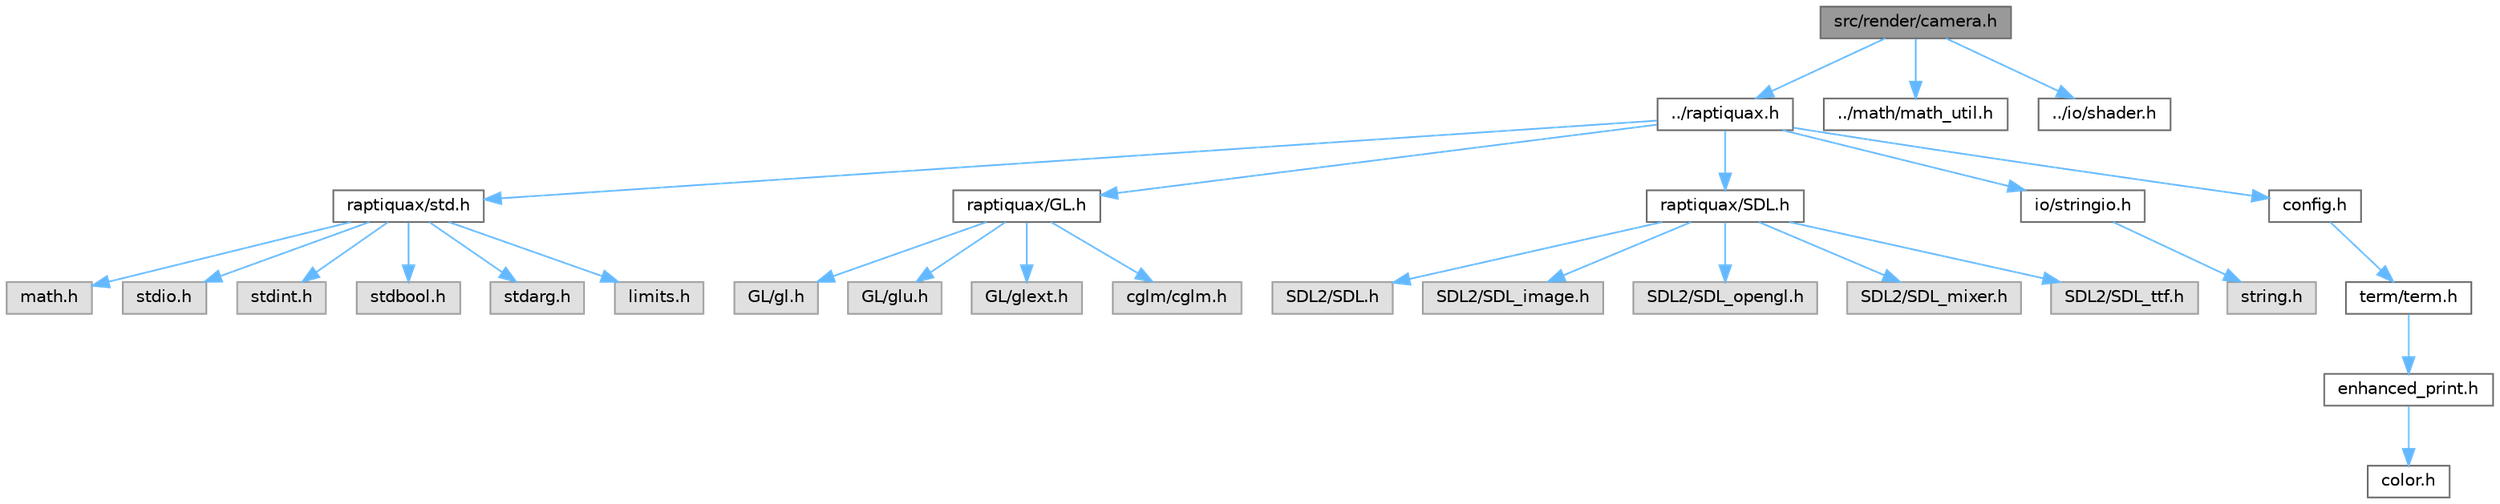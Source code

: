 digraph "src/render/camera.h"
{
 // LATEX_PDF_SIZE
  bgcolor="transparent";
  edge [fontname=Helvetica,fontsize=10,labelfontname=Helvetica,labelfontsize=10];
  node [fontname=Helvetica,fontsize=10,shape=box,height=0.2,width=0.4];
  Node1 [id="Node000001",label="src/render/camera.h",height=0.2,width=0.4,color="gray40", fillcolor="grey60", style="filled", fontcolor="black",tooltip=" "];
  Node1 -> Node2 [id="edge28_Node000001_Node000002",color="steelblue1",style="solid",tooltip=" "];
  Node2 [id="Node000002",label="../raptiquax.h",height=0.2,width=0.4,color="grey40", fillcolor="white", style="filled",URL="$raptiquax_8h.html",tooltip="This file contains type definitions for fixed-width integer types and floating-point types."];
  Node2 -> Node3 [id="edge29_Node000002_Node000003",color="steelblue1",style="solid",tooltip=" "];
  Node3 [id="Node000003",label="raptiquax/std.h",height=0.2,width=0.4,color="grey40", fillcolor="white", style="filled",URL="$std_8h.html",tooltip=" "];
  Node3 -> Node4 [id="edge30_Node000003_Node000004",color="steelblue1",style="solid",tooltip=" "];
  Node4 [id="Node000004",label="math.h",height=0.2,width=0.4,color="grey60", fillcolor="#E0E0E0", style="filled",tooltip=" "];
  Node3 -> Node5 [id="edge31_Node000003_Node000005",color="steelblue1",style="solid",tooltip=" "];
  Node5 [id="Node000005",label="stdio.h",height=0.2,width=0.4,color="grey60", fillcolor="#E0E0E0", style="filled",tooltip=" "];
  Node3 -> Node6 [id="edge32_Node000003_Node000006",color="steelblue1",style="solid",tooltip=" "];
  Node6 [id="Node000006",label="stdint.h",height=0.2,width=0.4,color="grey60", fillcolor="#E0E0E0", style="filled",tooltip=" "];
  Node3 -> Node7 [id="edge33_Node000003_Node000007",color="steelblue1",style="solid",tooltip=" "];
  Node7 [id="Node000007",label="stdbool.h",height=0.2,width=0.4,color="grey60", fillcolor="#E0E0E0", style="filled",tooltip=" "];
  Node3 -> Node8 [id="edge34_Node000003_Node000008",color="steelblue1",style="solid",tooltip=" "];
  Node8 [id="Node000008",label="stdarg.h",height=0.2,width=0.4,color="grey60", fillcolor="#E0E0E0", style="filled",tooltip=" "];
  Node3 -> Node9 [id="edge35_Node000003_Node000009",color="steelblue1",style="solid",tooltip=" "];
  Node9 [id="Node000009",label="limits.h",height=0.2,width=0.4,color="grey60", fillcolor="#E0E0E0", style="filled",tooltip=" "];
  Node2 -> Node10 [id="edge36_Node000002_Node000010",color="steelblue1",style="solid",tooltip=" "];
  Node10 [id="Node000010",label="raptiquax/GL.h",height=0.2,width=0.4,color="grey40", fillcolor="white", style="filled",URL="$GL_8h.html",tooltip=" "];
  Node10 -> Node11 [id="edge37_Node000010_Node000011",color="steelblue1",style="solid",tooltip=" "];
  Node11 [id="Node000011",label="GL/gl.h",height=0.2,width=0.4,color="grey60", fillcolor="#E0E0E0", style="filled",tooltip=" "];
  Node10 -> Node12 [id="edge38_Node000010_Node000012",color="steelblue1",style="solid",tooltip=" "];
  Node12 [id="Node000012",label="GL/glu.h",height=0.2,width=0.4,color="grey60", fillcolor="#E0E0E0", style="filled",tooltip=" "];
  Node10 -> Node13 [id="edge39_Node000010_Node000013",color="steelblue1",style="solid",tooltip=" "];
  Node13 [id="Node000013",label="GL/glext.h",height=0.2,width=0.4,color="grey60", fillcolor="#E0E0E0", style="filled",tooltip=" "];
  Node10 -> Node14 [id="edge40_Node000010_Node000014",color="steelblue1",style="solid",tooltip=" "];
  Node14 [id="Node000014",label="cglm/cglm.h",height=0.2,width=0.4,color="grey60", fillcolor="#E0E0E0", style="filled",tooltip=" "];
  Node2 -> Node15 [id="edge41_Node000002_Node000015",color="steelblue1",style="solid",tooltip=" "];
  Node15 [id="Node000015",label="raptiquax/SDL.h",height=0.2,width=0.4,color="grey40", fillcolor="white", style="filled",URL="$SDL_8h.html",tooltip=" "];
  Node15 -> Node16 [id="edge42_Node000015_Node000016",color="steelblue1",style="solid",tooltip=" "];
  Node16 [id="Node000016",label="SDL2/SDL.h",height=0.2,width=0.4,color="grey60", fillcolor="#E0E0E0", style="filled",tooltip=" "];
  Node15 -> Node17 [id="edge43_Node000015_Node000017",color="steelblue1",style="solid",tooltip=" "];
  Node17 [id="Node000017",label="SDL2/SDL_image.h",height=0.2,width=0.4,color="grey60", fillcolor="#E0E0E0", style="filled",tooltip=" "];
  Node15 -> Node18 [id="edge44_Node000015_Node000018",color="steelblue1",style="solid",tooltip=" "];
  Node18 [id="Node000018",label="SDL2/SDL_opengl.h",height=0.2,width=0.4,color="grey60", fillcolor="#E0E0E0", style="filled",tooltip=" "];
  Node15 -> Node19 [id="edge45_Node000015_Node000019",color="steelblue1",style="solid",tooltip=" "];
  Node19 [id="Node000019",label="SDL2/SDL_mixer.h",height=0.2,width=0.4,color="grey60", fillcolor="#E0E0E0", style="filled",tooltip=" "];
  Node15 -> Node20 [id="edge46_Node000015_Node000020",color="steelblue1",style="solid",tooltip=" "];
  Node20 [id="Node000020",label="SDL2/SDL_ttf.h",height=0.2,width=0.4,color="grey60", fillcolor="#E0E0E0", style="filled",tooltip=" "];
  Node2 -> Node21 [id="edge47_Node000002_Node000021",color="steelblue1",style="solid",tooltip=" "];
  Node21 [id="Node000021",label="io/stringio.h",height=0.2,width=0.4,color="grey40", fillcolor="white", style="filled",URL="$stringio_8h.html",tooltip="Provides utility functions for string and file operations."];
  Node21 -> Node22 [id="edge48_Node000021_Node000022",color="steelblue1",style="solid",tooltip=" "];
  Node22 [id="Node000022",label="string.h",height=0.2,width=0.4,color="grey60", fillcolor="#E0E0E0", style="filled",tooltip=" "];
  Node2 -> Node23 [id="edge49_Node000002_Node000023",color="steelblue1",style="solid",tooltip=" "];
  Node23 [id="Node000023",label="config.h",height=0.2,width=0.4,color="grey40", fillcolor="white", style="filled",URL="$config_8h.html",tooltip=" "];
  Node23 -> Node24 [id="edge50_Node000023_Node000024",color="steelblue1",style="solid",tooltip=" "];
  Node24 [id="Node000024",label="term/term.h",height=0.2,width=0.4,color="grey40", fillcolor="white", style="filled",URL="$term_8h.html",tooltip=" "];
  Node24 -> Node25 [id="edge51_Node000024_Node000025",color="steelblue1",style="solid",tooltip=" "];
  Node25 [id="Node000025",label="enhanced_print.h",height=0.2,width=0.4,color="grey40", fillcolor="white", style="filled",URL="$enhanced__print_8h.html",tooltip=" "];
  Node25 -> Node26 [id="edge52_Node000025_Node000026",color="steelblue1",style="solid",tooltip=" "];
  Node26 [id="Node000026",label="color.h",height=0.2,width=0.4,color="grey40", fillcolor="white", style="filled",URL="$color_8h.html",tooltip=" "];
  Node1 -> Node27 [id="edge53_Node000001_Node000027",color="steelblue1",style="solid",tooltip=" "];
  Node27 [id="Node000027",label="../math/math_util.h",height=0.2,width=0.4,color="grey40", fillcolor="white", style="filled",URL="$math__util_8h.html",tooltip=" "];
  Node1 -> Node28 [id="edge54_Node000001_Node000028",color="steelblue1",style="solid",tooltip=" "];
  Node28 [id="Node000028",label="../io/shader.h",height=0.2,width=0.4,color="grey40", fillcolor="white", style="filled",URL="$shader_8h.html",tooltip=" "];
}

